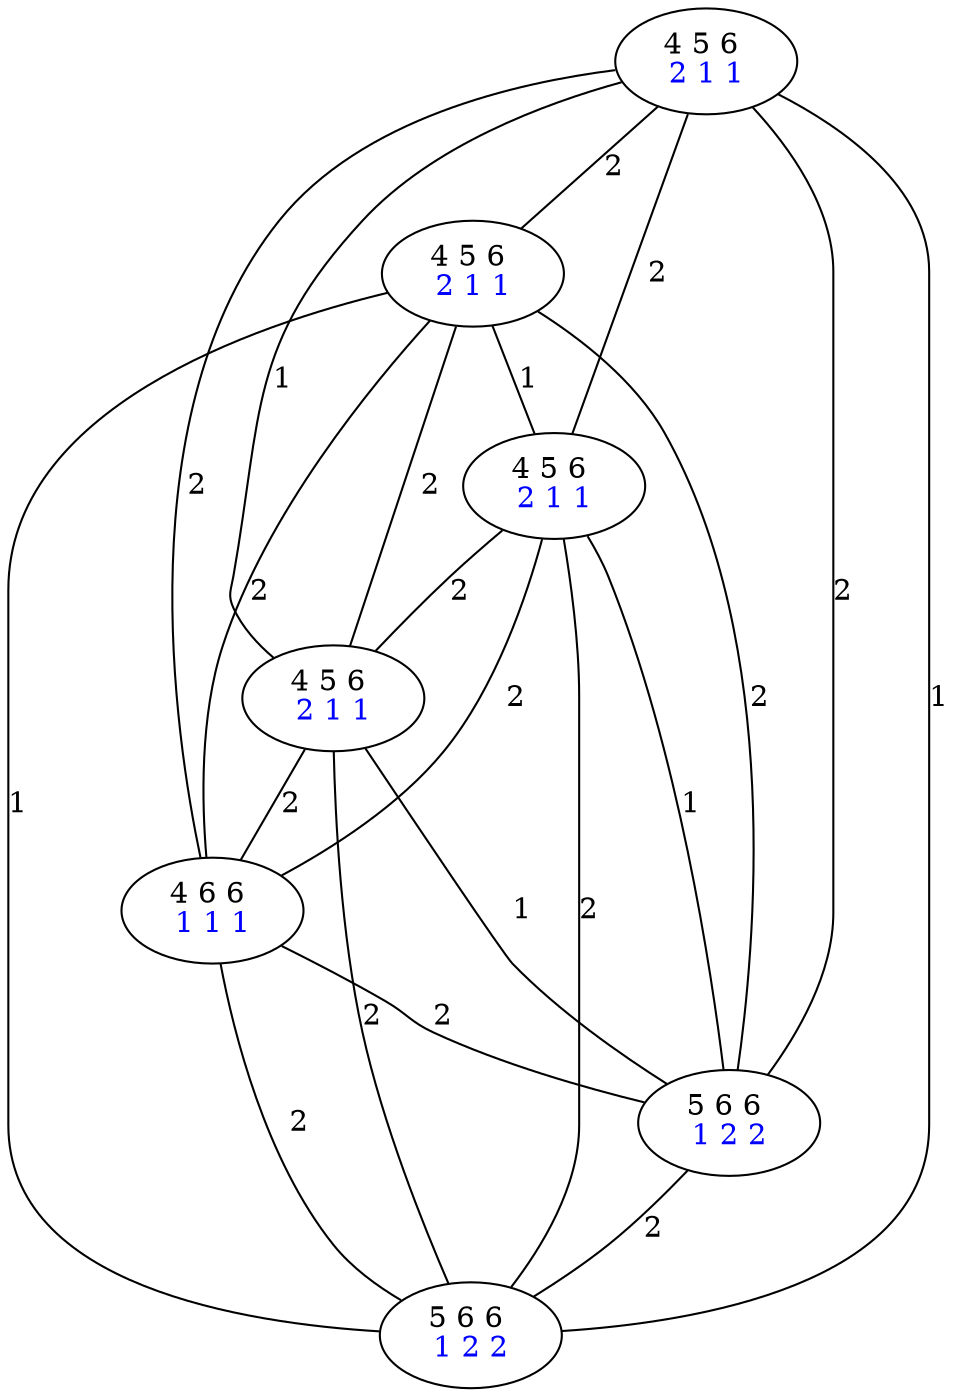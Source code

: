 graph G {
	0 [label=<4 5 6 <BR/> <FONT COLOR="BLUE">2 1 1 </FONT>>];
	1 [label=<4 5 6 <BR/> <FONT COLOR="BLUE">2 1 1 </FONT>>];
	2 [label=<4 5 6 <BR/> <FONT COLOR="BLUE">2 1 1 </FONT>>];
	3 [label=<4 5 6 <BR/> <FONT COLOR="BLUE">2 1 1 </FONT>>];
	4 [label=<4 6 6 <BR/> <FONT COLOR="BLUE">1 1 1 </FONT>>];
	5 [label=<5 6 6 <BR/> <FONT COLOR="BLUE">1 2 2 </FONT>>];
	6 [label=<5 6 6 <BR/> <FONT COLOR="BLUE">1 2 2 </FONT>>];
	0 -- 1 [label="2"];
	0 -- 2 [label="2"];
	0 -- 3 [label="1"];
	0 -- 4 [label="2"];
	0 -- 5 [label="2"];
	0 -- 6 [label="1"];
	1 -- 2 [label="1"];
	1 -- 3 [label="2"];
	1 -- 4 [label="2"];
	1 -- 5 [label="2"];
	1 -- 6 [label="1"];
	2 -- 3 [label="2"];
	2 -- 4 [label="2"];
	2 -- 5 [label="1"];
	2 -- 6 [label="2"];
	3 -- 4 [label="2"];
	3 -- 5 [label="1"];
	3 -- 6 [label="2"];
	4 -- 5 [label="2"];
	4 -- 6 [label="2"];
	5 -- 6 [label="2"];
}